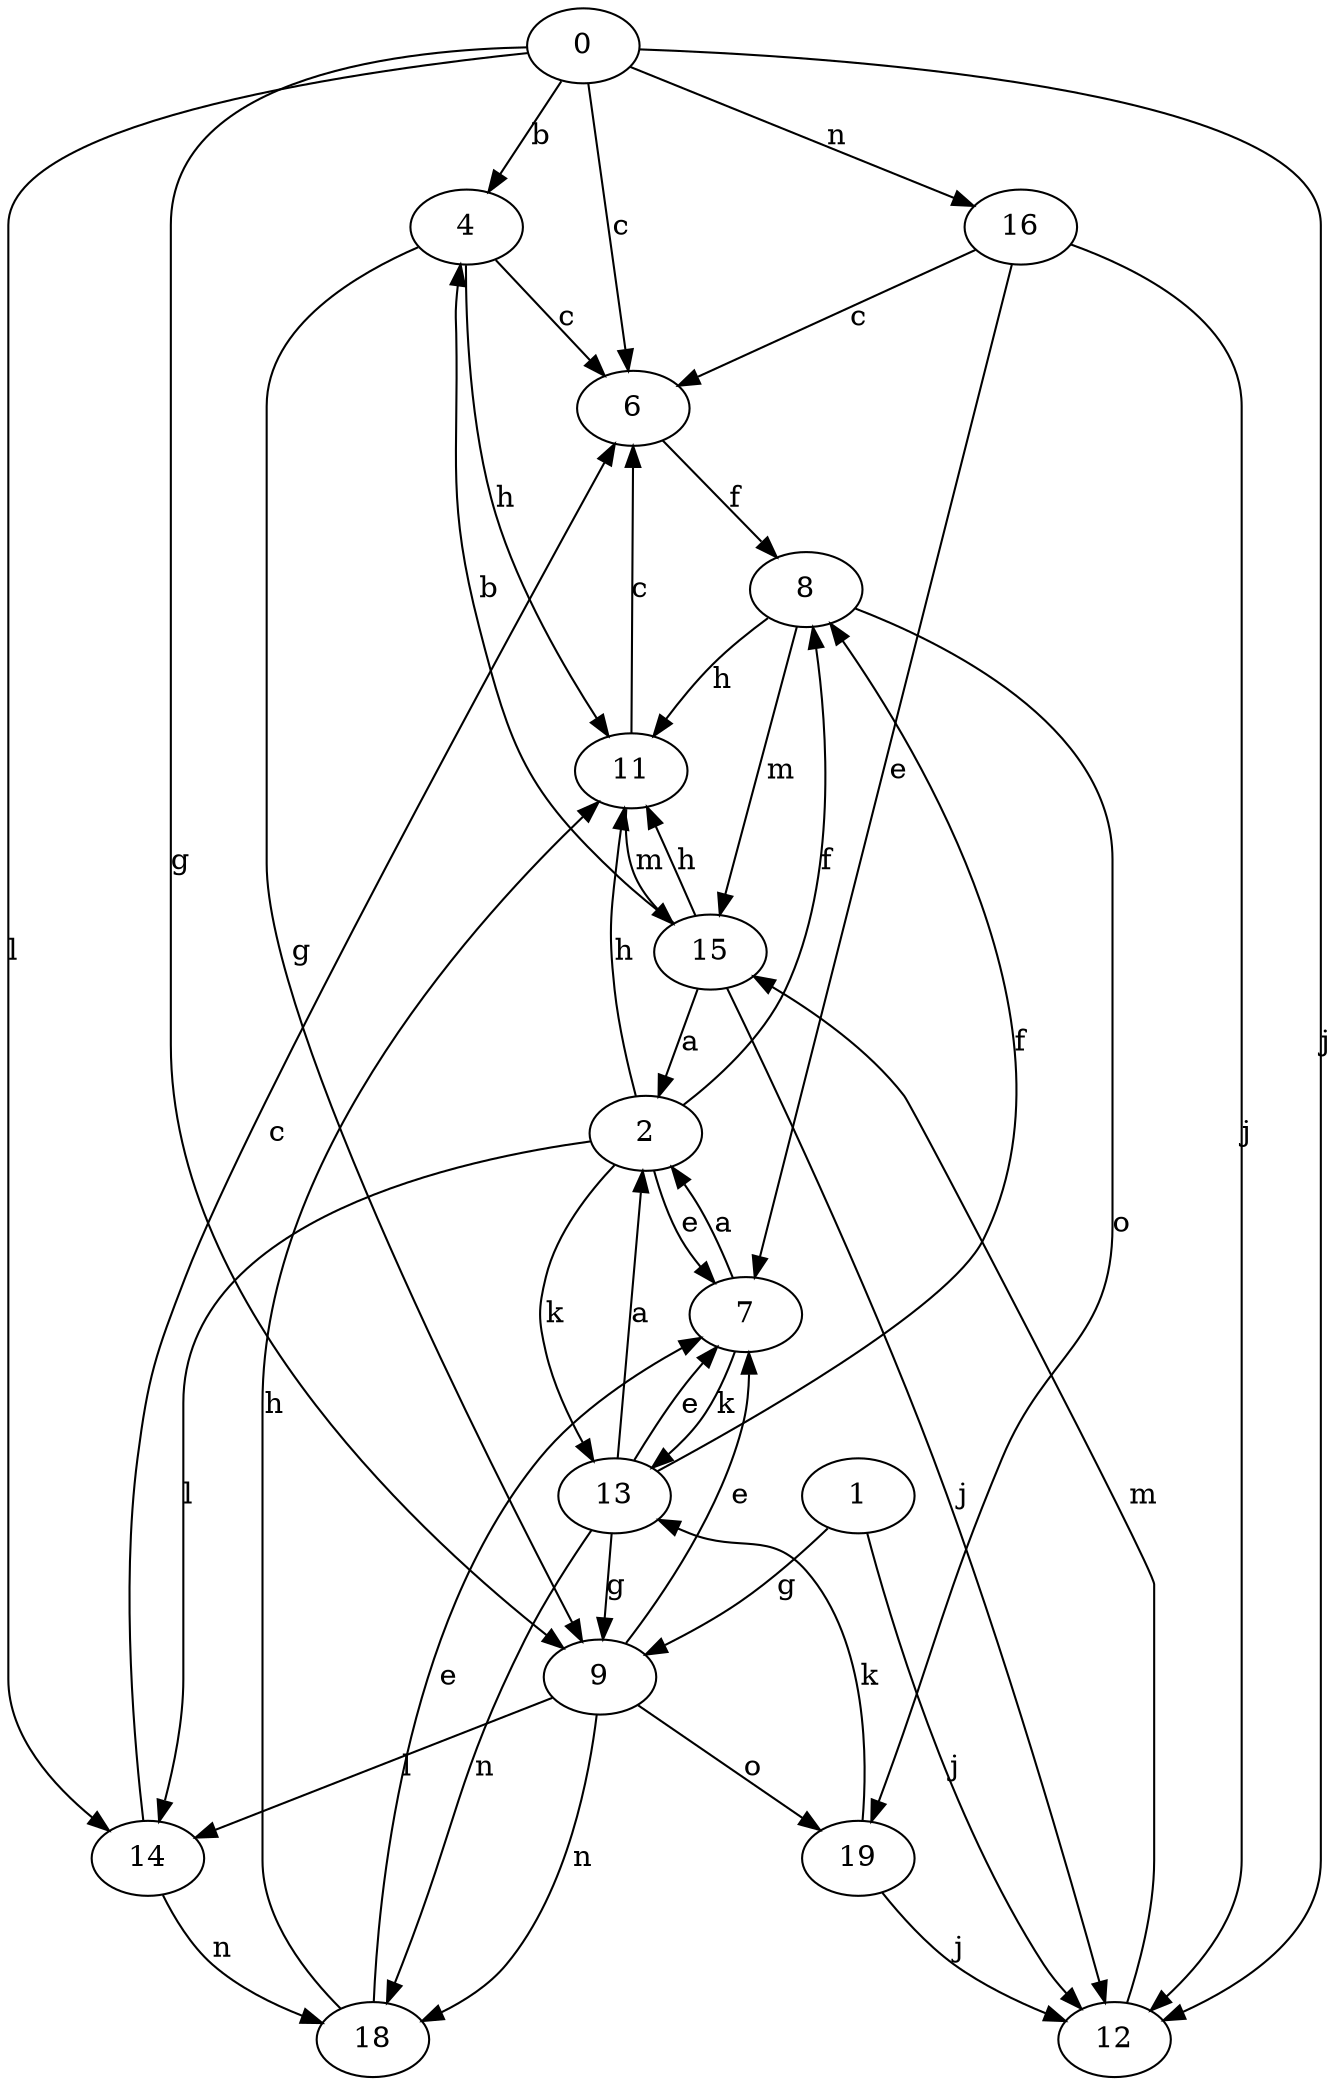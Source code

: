 strict digraph  {
0;
2;
4;
6;
7;
8;
9;
11;
1;
12;
13;
14;
15;
16;
18;
19;
0 -> 4  [label=b];
0 -> 6  [label=c];
0 -> 9  [label=g];
0 -> 12  [label=j];
0 -> 14  [label=l];
0 -> 16  [label=n];
2 -> 7  [label=e];
2 -> 8  [label=f];
2 -> 11  [label=h];
2 -> 13  [label=k];
2 -> 14  [label=l];
4 -> 6  [label=c];
4 -> 9  [label=g];
4 -> 11  [label=h];
6 -> 8  [label=f];
7 -> 2  [label=a];
7 -> 13  [label=k];
8 -> 11  [label=h];
8 -> 15  [label=m];
8 -> 19  [label=o];
9 -> 7  [label=e];
9 -> 14  [label=l];
9 -> 18  [label=n];
9 -> 19  [label=o];
11 -> 6  [label=c];
11 -> 15  [label=m];
1 -> 9  [label=g];
1 -> 12  [label=j];
12 -> 15  [label=m];
13 -> 2  [label=a];
13 -> 7  [label=e];
13 -> 8  [label=f];
13 -> 9  [label=g];
13 -> 18  [label=n];
14 -> 6  [label=c];
14 -> 18  [label=n];
15 -> 2  [label=a];
15 -> 4  [label=b];
15 -> 11  [label=h];
15 -> 12  [label=j];
16 -> 6  [label=c];
16 -> 7  [label=e];
16 -> 12  [label=j];
18 -> 7  [label=e];
18 -> 11  [label=h];
19 -> 12  [label=j];
19 -> 13  [label=k];
}
